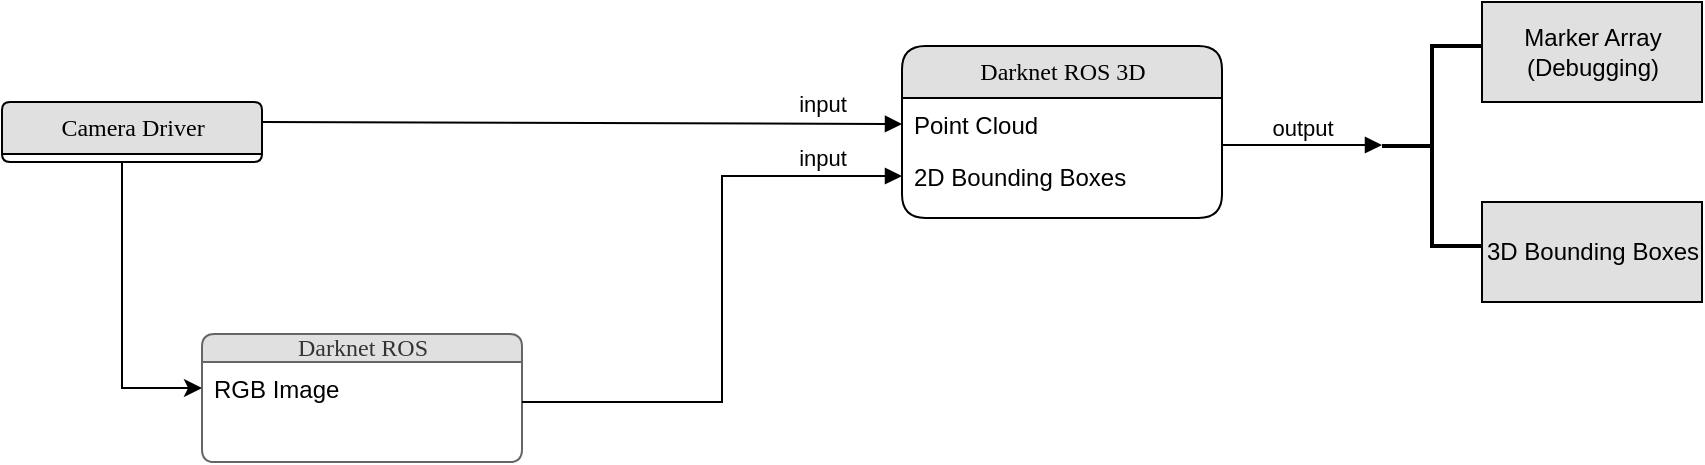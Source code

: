 <mxfile version="20.4.1" type="github">
  <diagram name="Page-1" id="5d7acffa-a066-3a61-03fe-96351882024d">
    <mxGraphModel dx="1481" dy="900" grid="1" gridSize="10" guides="1" tooltips="1" connect="1" arrows="1" fold="1" page="1" pageScale="1" pageWidth="1100" pageHeight="850" background="#ffffff" math="0" shadow="0">
      <root>
        <mxCell id="0" />
        <mxCell id="1" parent="0" />
        <mxCell id="21ea969265ad0168-6" value="Camera Driver" style="swimlane;html=1;fontStyle=0;childLayout=stackLayout;horizontal=1;startSize=26;fillColor=#e0e0e0;horizontalStack=0;resizeParent=1;resizeLast=0;collapsible=1;marginBottom=0;swimlaneFillColor=#ffffff;align=center;rounded=1;shadow=0;comic=0;labelBackgroundColor=none;strokeWidth=1;fontFamily=Verdana;fontSize=12" parent="1" vertex="1" collapsed="1">
          <mxGeometry x="120" y="150" width="130" height="30" as="geometry">
            <mxRectangle x="160" y="74" width="160" height="110" as="alternateBounds" />
          </mxGeometry>
        </mxCell>
        <mxCell id="21ea969265ad0168-10" value="Darknet ROS 3D" style="swimlane;html=1;fontStyle=0;childLayout=stackLayout;horizontal=1;startSize=26;fillColor=#e0e0e0;horizontalStack=0;resizeParent=1;resizeLast=0;collapsible=1;marginBottom=0;swimlaneFillColor=#ffffff;align=center;rounded=1;shadow=0;comic=0;labelBackgroundColor=none;strokeWidth=1;fontFamily=Verdana;fontSize=12" parent="1" vertex="1">
          <mxGeometry x="570" y="122" width="160" height="86" as="geometry" />
        </mxCell>
        <mxCell id="21ea969265ad0168-11" value="Point Cloud" style="text;html=1;strokeColor=none;fillColor=none;spacingLeft=4;spacingRight=4;whiteSpace=wrap;overflow=hidden;rotatable=0;points=[[0,0.5],[1,0.5]];portConstraint=eastwest;" parent="21ea969265ad0168-10" vertex="1">
          <mxGeometry y="26" width="160" height="26" as="geometry" />
        </mxCell>
        <mxCell id="21ea969265ad0168-12" value="2D Bounding Boxes" style="text;html=1;strokeColor=none;fillColor=none;spacingLeft=4;spacingRight=4;whiteSpace=wrap;overflow=hidden;rotatable=0;points=[[0,0.5],[1,0.5]];portConstraint=eastwest;" parent="21ea969265ad0168-10" vertex="1">
          <mxGeometry y="52" width="160" height="26" as="geometry" />
        </mxCell>
        <mxCell id="21ea969265ad0168-14" value="Darknet ROS" style="swimlane;html=1;fontStyle=0;childLayout=stackLayout;horizontal=1;startSize=14;horizontalStack=0;resizeParent=1;resizeLast=0;collapsible=1;marginBottom=0;swimlaneFillColor=#ffffff;align=center;rounded=1;shadow=0;comic=0;labelBackgroundColor=none;strokeWidth=1;fontFamily=Verdana;fontSize=12;fillColor=#E0E0E0;fontColor=#333333;strokeColor=#666666;" parent="1" vertex="1">
          <mxGeometry x="220" y="266" width="160" height="64" as="geometry" />
        </mxCell>
        <mxCell id="21ea969265ad0168-15" value="RGB Image" style="text;html=1;strokeColor=none;fillColor=none;spacingLeft=4;spacingRight=4;whiteSpace=wrap;overflow=hidden;rotatable=0;points=[[0,0.5],[1,0.5]];portConstraint=eastwest;" parent="21ea969265ad0168-14" vertex="1">
          <mxGeometry y="14" width="160" height="26" as="geometry" />
        </mxCell>
        <mxCell id="wh_mnypxBvbwWqtOzrPA-9" style="edgeStyle=orthogonalEdgeStyle;rounded=0;orthogonalLoop=1;jettySize=auto;html=1;entryX=0;entryY=0.5;entryDx=0;entryDy=0;exitX=0.5;exitY=1;exitDx=0;exitDy=0;" edge="1" parent="1" source="21ea969265ad0168-6" target="21ea969265ad0168-15">
          <mxGeometry relative="1" as="geometry">
            <mxPoint x="140" y="330" as="targetPoint" />
            <mxPoint x="140" y="293" as="sourcePoint" />
            <Array as="points">
              <mxPoint x="180" y="180" />
              <mxPoint x="180" y="293" />
            </Array>
          </mxGeometry>
        </mxCell>
        <mxCell id="wh_mnypxBvbwWqtOzrPA-15" value="input" style="html=1;verticalAlign=bottom;endArrow=block;rounded=0;entryX=0;entryY=0.5;entryDx=0;entryDy=0;" edge="1" parent="1" target="21ea969265ad0168-11">
          <mxGeometry x="0.75" y="1" width="80" relative="1" as="geometry">
            <mxPoint x="250" y="160" as="sourcePoint" />
            <mxPoint x="440" y="160" as="targetPoint" />
            <mxPoint as="offset" />
          </mxGeometry>
        </mxCell>
        <mxCell id="wh_mnypxBvbwWqtOzrPA-16" value="input" style="html=1;verticalAlign=bottom;endArrow=block;rounded=0;entryX=0;entryY=0.5;entryDx=0;entryDy=0;" edge="1" parent="1" target="21ea969265ad0168-12">
          <mxGeometry x="0.736" width="80" relative="1" as="geometry">
            <mxPoint x="380" y="300" as="sourcePoint" />
            <mxPoint x="460" y="300" as="targetPoint" />
            <Array as="points">
              <mxPoint x="480" y="300" />
              <mxPoint x="480" y="187" />
            </Array>
            <mxPoint as="offset" />
          </mxGeometry>
        </mxCell>
        <mxCell id="wh_mnypxBvbwWqtOzrPA-17" value="" style="strokeWidth=2;html=1;shape=mxgraph.flowchart.annotation_2;align=left;labelPosition=right;pointerEvents=1;fillColor=#E0E0E0;" vertex="1" parent="1">
          <mxGeometry x="810" y="122" width="50" height="100" as="geometry" />
        </mxCell>
        <mxCell id="wh_mnypxBvbwWqtOzrPA-18" value="output" style="html=1;verticalAlign=bottom;endArrow=block;rounded=0;" edge="1" parent="1">
          <mxGeometry width="80" relative="1" as="geometry">
            <mxPoint x="730" y="171.5" as="sourcePoint" />
            <mxPoint x="810" y="171.5" as="targetPoint" />
          </mxGeometry>
        </mxCell>
        <mxCell id="wh_mnypxBvbwWqtOzrPA-19" value="&lt;div&gt;Marker Array&lt;/div&gt;&lt;div&gt;(Debugging)&lt;br&gt;&lt;/div&gt;" style="html=1;fillColor=#E0E0E0;" vertex="1" parent="1">
          <mxGeometry x="860" y="100" width="110" height="50" as="geometry" />
        </mxCell>
        <mxCell id="wh_mnypxBvbwWqtOzrPA-20" value="3D Bounding Boxes" style="html=1;fillColor=#E0E0E0;" vertex="1" parent="1">
          <mxGeometry x="860" y="200" width="110" height="50" as="geometry" />
        </mxCell>
      </root>
    </mxGraphModel>
  </diagram>
</mxfile>
